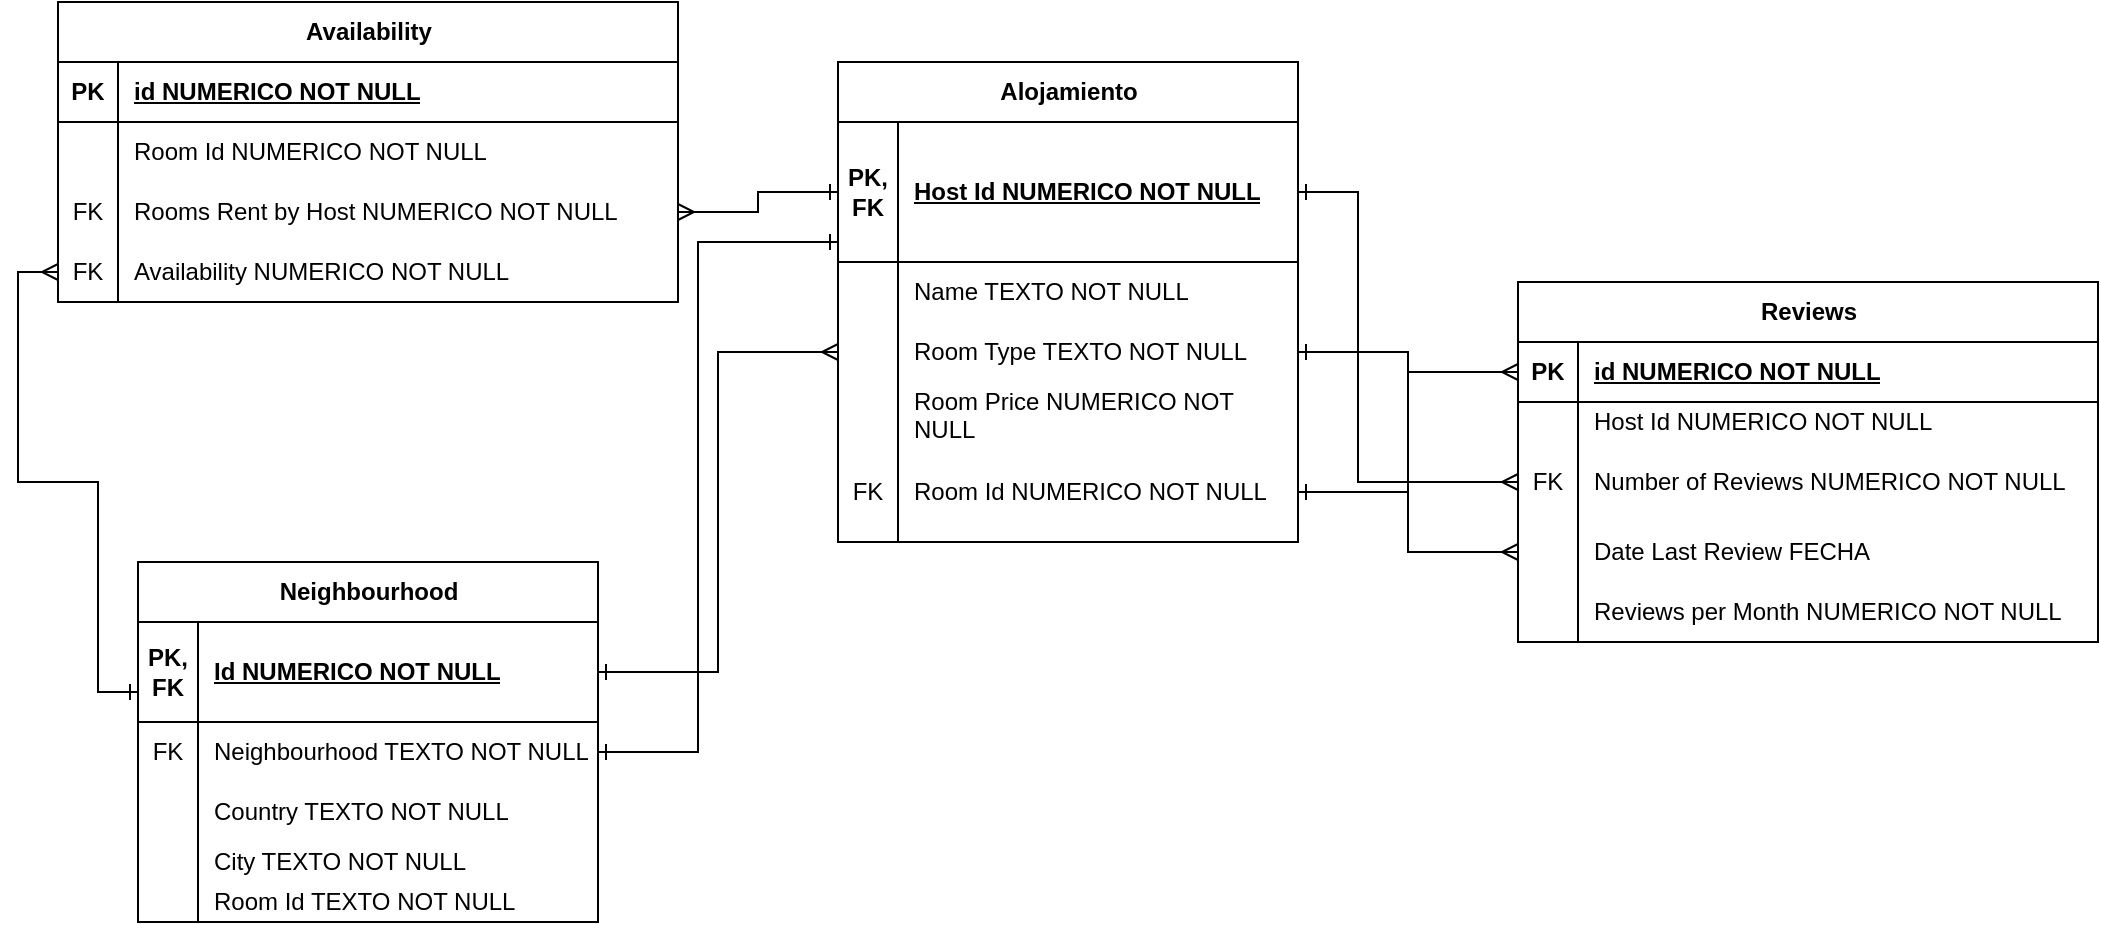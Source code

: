 <mxfile version="24.4.3" type="device">
  <diagram name="Página-1" id="Pfg14e_5i9SqNWLSQlbm">
    <mxGraphModel dx="1887" dy="618" grid="1" gridSize="10" guides="1" tooltips="1" connect="1" arrows="1" fold="1" page="1" pageScale="1" pageWidth="827" pageHeight="1169" math="0" shadow="0">
      <root>
        <mxCell id="0" />
        <mxCell id="1" parent="0" />
        <mxCell id="tpxu3_d-4u9rStp34vWs-1" value="&lt;font style=&quot;vertical-align: inherit;&quot;&gt;&lt;font style=&quot;vertical-align: inherit;&quot;&gt;Alojamiento&lt;/font&gt;&lt;/font&gt;" style="shape=table;startSize=30;container=1;collapsible=1;childLayout=tableLayout;fixedRows=1;rowLines=0;fontStyle=1;align=center;resizeLast=1;html=1;" parent="1" vertex="1">
          <mxGeometry x="150" y="70" width="230" height="240" as="geometry" />
        </mxCell>
        <mxCell id="tpxu3_d-4u9rStp34vWs-2" value="" style="shape=tableRow;horizontal=0;startSize=0;swimlaneHead=0;swimlaneBody=0;fillColor=none;collapsible=0;dropTarget=0;points=[[0,0.5],[1,0.5]];portConstraint=eastwest;top=0;left=0;right=0;bottom=1;" parent="tpxu3_d-4u9rStp34vWs-1" vertex="1">
          <mxGeometry y="30" width="230" height="70" as="geometry" />
        </mxCell>
        <mxCell id="tpxu3_d-4u9rStp34vWs-3" value="PK,&lt;div&gt;FK&lt;/div&gt;" style="shape=partialRectangle;connectable=0;fillColor=none;top=0;left=0;bottom=0;right=0;fontStyle=1;overflow=hidden;whiteSpace=wrap;html=1;" parent="tpxu3_d-4u9rStp34vWs-2" vertex="1">
          <mxGeometry width="30" height="70" as="geometry">
            <mxRectangle width="30" height="70" as="alternateBounds" />
          </mxGeometry>
        </mxCell>
        <mxCell id="tpxu3_d-4u9rStp34vWs-4" value="Host Id NUMERICO NOT NULL" style="shape=partialRectangle;connectable=0;fillColor=none;top=0;left=0;bottom=0;right=0;align=left;spacingLeft=6;fontStyle=5;overflow=hidden;whiteSpace=wrap;html=1;" parent="tpxu3_d-4u9rStp34vWs-2" vertex="1">
          <mxGeometry x="30" width="200" height="70" as="geometry">
            <mxRectangle width="200" height="70" as="alternateBounds" />
          </mxGeometry>
        </mxCell>
        <mxCell id="tpxu3_d-4u9rStp34vWs-5" value="" style="shape=tableRow;horizontal=0;startSize=0;swimlaneHead=0;swimlaneBody=0;fillColor=none;collapsible=0;dropTarget=0;points=[[0,0.5],[1,0.5]];portConstraint=eastwest;top=0;left=0;right=0;bottom=0;" parent="tpxu3_d-4u9rStp34vWs-1" vertex="1">
          <mxGeometry y="100" width="230" height="30" as="geometry" />
        </mxCell>
        <mxCell id="tpxu3_d-4u9rStp34vWs-6" value="" style="shape=partialRectangle;connectable=0;fillColor=none;top=0;left=0;bottom=0;right=0;editable=1;overflow=hidden;whiteSpace=wrap;html=1;" parent="tpxu3_d-4u9rStp34vWs-5" vertex="1">
          <mxGeometry width="30" height="30" as="geometry">
            <mxRectangle width="30" height="30" as="alternateBounds" />
          </mxGeometry>
        </mxCell>
        <mxCell id="tpxu3_d-4u9rStp34vWs-7" value="Name TEXTO NOT NULL" style="shape=partialRectangle;connectable=0;fillColor=none;top=0;left=0;bottom=0;right=0;align=left;spacingLeft=6;overflow=hidden;whiteSpace=wrap;html=1;" parent="tpxu3_d-4u9rStp34vWs-5" vertex="1">
          <mxGeometry x="30" width="200" height="30" as="geometry">
            <mxRectangle width="200" height="30" as="alternateBounds" />
          </mxGeometry>
        </mxCell>
        <mxCell id="tpxu3_d-4u9rStp34vWs-8" value="" style="shape=tableRow;horizontal=0;startSize=0;swimlaneHead=0;swimlaneBody=0;fillColor=none;collapsible=0;dropTarget=0;points=[[0,0.5],[1,0.5]];portConstraint=eastwest;top=0;left=0;right=0;bottom=0;" parent="tpxu3_d-4u9rStp34vWs-1" vertex="1">
          <mxGeometry y="130" width="230" height="30" as="geometry" />
        </mxCell>
        <mxCell id="tpxu3_d-4u9rStp34vWs-9" value="" style="shape=partialRectangle;connectable=0;fillColor=none;top=0;left=0;bottom=0;right=0;editable=1;overflow=hidden;whiteSpace=wrap;html=1;" parent="tpxu3_d-4u9rStp34vWs-8" vertex="1">
          <mxGeometry width="30" height="30" as="geometry">
            <mxRectangle width="30" height="30" as="alternateBounds" />
          </mxGeometry>
        </mxCell>
        <mxCell id="tpxu3_d-4u9rStp34vWs-10" value="Room Type TEXTO NOT NULL" style="shape=partialRectangle;connectable=0;fillColor=none;top=0;left=0;bottom=0;right=0;align=left;spacingLeft=6;overflow=hidden;whiteSpace=wrap;html=1;" parent="tpxu3_d-4u9rStp34vWs-8" vertex="1">
          <mxGeometry x="30" width="200" height="30" as="geometry">
            <mxRectangle width="200" height="30" as="alternateBounds" />
          </mxGeometry>
        </mxCell>
        <mxCell id="w9jXlhrZinVr8vxiofcG-84" value="" style="shape=tableRow;horizontal=0;startSize=0;swimlaneHead=0;swimlaneBody=0;fillColor=none;collapsible=0;dropTarget=0;points=[[0,0.5],[1,0.5]];portConstraint=eastwest;top=0;left=0;right=0;bottom=0;" parent="tpxu3_d-4u9rStp34vWs-1" vertex="1">
          <mxGeometry y="160" width="230" height="30" as="geometry" />
        </mxCell>
        <mxCell id="w9jXlhrZinVr8vxiofcG-85" value="" style="shape=partialRectangle;connectable=0;fillColor=none;top=0;left=0;bottom=0;right=0;editable=1;overflow=hidden;whiteSpace=wrap;html=1;" parent="w9jXlhrZinVr8vxiofcG-84" vertex="1">
          <mxGeometry width="30" height="30" as="geometry">
            <mxRectangle width="30" height="30" as="alternateBounds" />
          </mxGeometry>
        </mxCell>
        <mxCell id="w9jXlhrZinVr8vxiofcG-86" value="Room Price NUMERICO NOT NULL" style="shape=partialRectangle;connectable=0;fillColor=none;top=0;left=0;bottom=0;right=0;align=left;spacingLeft=6;overflow=hidden;whiteSpace=wrap;html=1;" parent="w9jXlhrZinVr8vxiofcG-84" vertex="1">
          <mxGeometry x="30" width="200" height="30" as="geometry">
            <mxRectangle width="200" height="30" as="alternateBounds" />
          </mxGeometry>
        </mxCell>
        <mxCell id="FgBiUnSu4v8NFGsY8KKd-1" value="" style="shape=tableRow;horizontal=0;startSize=0;swimlaneHead=0;swimlaneBody=0;fillColor=none;collapsible=0;dropTarget=0;points=[[0,0.5],[1,0.5]];portConstraint=eastwest;top=0;left=0;right=0;bottom=0;" vertex="1" parent="tpxu3_d-4u9rStp34vWs-1">
          <mxGeometry y="190" width="230" height="50" as="geometry" />
        </mxCell>
        <mxCell id="FgBiUnSu4v8NFGsY8KKd-2" value="FK" style="shape=partialRectangle;connectable=0;fillColor=none;top=0;left=0;bottom=0;right=0;editable=1;overflow=hidden;whiteSpace=wrap;html=1;" vertex="1" parent="FgBiUnSu4v8NFGsY8KKd-1">
          <mxGeometry width="30" height="50" as="geometry">
            <mxRectangle width="30" height="50" as="alternateBounds" />
          </mxGeometry>
        </mxCell>
        <mxCell id="FgBiUnSu4v8NFGsY8KKd-3" value="Room Id NUMERICO NOT NULL" style="shape=partialRectangle;connectable=0;fillColor=none;top=0;left=0;bottom=0;right=0;align=left;spacingLeft=6;overflow=hidden;whiteSpace=wrap;html=1;" vertex="1" parent="FgBiUnSu4v8NFGsY8KKd-1">
          <mxGeometry x="30" width="200" height="50" as="geometry">
            <mxRectangle width="200" height="50" as="alternateBounds" />
          </mxGeometry>
        </mxCell>
        <mxCell id="w9jXlhrZinVr8vxiofcG-1" value="Reviews" style="shape=table;startSize=30;container=1;collapsible=1;childLayout=tableLayout;fixedRows=1;rowLines=0;fontStyle=1;align=center;resizeLast=1;html=1;" parent="1" vertex="1">
          <mxGeometry x="490" y="180" width="290" height="180" as="geometry" />
        </mxCell>
        <mxCell id="w9jXlhrZinVr8vxiofcG-2" value="" style="shape=tableRow;horizontal=0;startSize=0;swimlaneHead=0;swimlaneBody=0;fillColor=none;collapsible=0;dropTarget=0;points=[[0,0.5],[1,0.5]];portConstraint=eastwest;top=0;left=0;right=0;bottom=1;" parent="w9jXlhrZinVr8vxiofcG-1" vertex="1">
          <mxGeometry y="30" width="290" height="30" as="geometry" />
        </mxCell>
        <mxCell id="w9jXlhrZinVr8vxiofcG-3" value="PK" style="shape=partialRectangle;connectable=0;fillColor=none;top=0;left=0;bottom=0;right=0;fontStyle=1;overflow=hidden;whiteSpace=wrap;html=1;" parent="w9jXlhrZinVr8vxiofcG-2" vertex="1">
          <mxGeometry width="30" height="30" as="geometry">
            <mxRectangle width="30" height="30" as="alternateBounds" />
          </mxGeometry>
        </mxCell>
        <mxCell id="w9jXlhrZinVr8vxiofcG-4" value="id NUMERICO NOT NULL" style="shape=partialRectangle;connectable=0;fillColor=none;top=0;left=0;bottom=0;right=0;align=left;spacingLeft=6;fontStyle=5;overflow=hidden;whiteSpace=wrap;html=1;" parent="w9jXlhrZinVr8vxiofcG-2" vertex="1">
          <mxGeometry x="30" width="260" height="30" as="geometry">
            <mxRectangle width="260" height="30" as="alternateBounds" />
          </mxGeometry>
        </mxCell>
        <mxCell id="w9jXlhrZinVr8vxiofcG-5" value="" style="shape=tableRow;horizontal=0;startSize=0;swimlaneHead=0;swimlaneBody=0;fillColor=none;collapsible=0;dropTarget=0;points=[[0,0.5],[1,0.5]];portConstraint=eastwest;top=0;left=0;right=0;bottom=0;" parent="w9jXlhrZinVr8vxiofcG-1" vertex="1">
          <mxGeometry y="60" width="290" height="20" as="geometry" />
        </mxCell>
        <mxCell id="w9jXlhrZinVr8vxiofcG-6" value="" style="shape=partialRectangle;connectable=0;fillColor=none;top=0;left=0;bottom=0;right=0;editable=1;overflow=hidden;whiteSpace=wrap;html=1;" parent="w9jXlhrZinVr8vxiofcG-5" vertex="1">
          <mxGeometry width="30" height="20" as="geometry">
            <mxRectangle width="30" height="20" as="alternateBounds" />
          </mxGeometry>
        </mxCell>
        <mxCell id="w9jXlhrZinVr8vxiofcG-7" value="Host Id NUMERICO NOT NULL" style="shape=partialRectangle;connectable=0;fillColor=none;top=0;left=0;bottom=0;right=0;align=left;spacingLeft=6;overflow=hidden;whiteSpace=wrap;html=1;" parent="w9jXlhrZinVr8vxiofcG-5" vertex="1">
          <mxGeometry x="30" width="260" height="20" as="geometry">
            <mxRectangle width="260" height="20" as="alternateBounds" />
          </mxGeometry>
        </mxCell>
        <mxCell id="w9jXlhrZinVr8vxiofcG-8" value="" style="shape=tableRow;horizontal=0;startSize=0;swimlaneHead=0;swimlaneBody=0;fillColor=none;collapsible=0;dropTarget=0;points=[[0,0.5],[1,0.5]];portConstraint=eastwest;top=0;left=0;right=0;bottom=0;" parent="w9jXlhrZinVr8vxiofcG-1" vertex="1">
          <mxGeometry y="80" width="290" height="40" as="geometry" />
        </mxCell>
        <mxCell id="w9jXlhrZinVr8vxiofcG-9" value="FK" style="shape=partialRectangle;connectable=0;fillColor=none;top=0;left=0;bottom=0;right=0;editable=1;overflow=hidden;whiteSpace=wrap;html=1;" parent="w9jXlhrZinVr8vxiofcG-8" vertex="1">
          <mxGeometry width="30" height="40" as="geometry">
            <mxRectangle width="30" height="40" as="alternateBounds" />
          </mxGeometry>
        </mxCell>
        <mxCell id="w9jXlhrZinVr8vxiofcG-10" value="Number of Reviews NUMERICO NOT NULL" style="shape=partialRectangle;connectable=0;fillColor=none;top=0;left=0;bottom=0;right=0;align=left;spacingLeft=6;overflow=hidden;whiteSpace=wrap;html=1;" parent="w9jXlhrZinVr8vxiofcG-8" vertex="1">
          <mxGeometry x="30" width="260" height="40" as="geometry">
            <mxRectangle width="260" height="40" as="alternateBounds" />
          </mxGeometry>
        </mxCell>
        <mxCell id="w9jXlhrZinVr8vxiofcG-14" value="" style="shape=tableRow;horizontal=0;startSize=0;swimlaneHead=0;swimlaneBody=0;fillColor=none;collapsible=0;dropTarget=0;points=[[0,0.5],[1,0.5]];portConstraint=eastwest;top=0;left=0;right=0;bottom=0;" parent="w9jXlhrZinVr8vxiofcG-1" vertex="1">
          <mxGeometry y="120" width="290" height="30" as="geometry" />
        </mxCell>
        <mxCell id="w9jXlhrZinVr8vxiofcG-15" value="" style="shape=partialRectangle;connectable=0;fillColor=none;top=0;left=0;bottom=0;right=0;editable=1;overflow=hidden;whiteSpace=wrap;html=1;" parent="w9jXlhrZinVr8vxiofcG-14" vertex="1">
          <mxGeometry width="30" height="30" as="geometry">
            <mxRectangle width="30" height="30" as="alternateBounds" />
          </mxGeometry>
        </mxCell>
        <mxCell id="w9jXlhrZinVr8vxiofcG-16" value="Date Last Review FECHA&amp;nbsp;" style="shape=partialRectangle;connectable=0;fillColor=none;top=0;left=0;bottom=0;right=0;align=left;spacingLeft=6;overflow=hidden;whiteSpace=wrap;html=1;" parent="w9jXlhrZinVr8vxiofcG-14" vertex="1">
          <mxGeometry x="30" width="260" height="30" as="geometry">
            <mxRectangle width="260" height="30" as="alternateBounds" />
          </mxGeometry>
        </mxCell>
        <mxCell id="w9jXlhrZinVr8vxiofcG-43" value="" style="shape=tableRow;horizontal=0;startSize=0;swimlaneHead=0;swimlaneBody=0;fillColor=none;collapsible=0;dropTarget=0;points=[[0,0.5],[1,0.5]];portConstraint=eastwest;top=0;left=0;right=0;bottom=0;" parent="w9jXlhrZinVr8vxiofcG-1" vertex="1">
          <mxGeometry y="150" width="290" height="30" as="geometry" />
        </mxCell>
        <mxCell id="w9jXlhrZinVr8vxiofcG-44" value="" style="shape=partialRectangle;connectable=0;fillColor=none;top=0;left=0;bottom=0;right=0;editable=1;overflow=hidden;whiteSpace=wrap;html=1;" parent="w9jXlhrZinVr8vxiofcG-43" vertex="1">
          <mxGeometry width="30" height="30" as="geometry">
            <mxRectangle width="30" height="30" as="alternateBounds" />
          </mxGeometry>
        </mxCell>
        <mxCell id="w9jXlhrZinVr8vxiofcG-45" value="Reviews per Month NUMERICO NOT NULL" style="shape=partialRectangle;connectable=0;fillColor=none;top=0;left=0;bottom=0;right=0;align=left;spacingLeft=6;overflow=hidden;whiteSpace=wrap;html=1;" parent="w9jXlhrZinVr8vxiofcG-43" vertex="1">
          <mxGeometry x="30" width="260" height="30" as="geometry">
            <mxRectangle width="260" height="30" as="alternateBounds" />
          </mxGeometry>
        </mxCell>
        <mxCell id="w9jXlhrZinVr8vxiofcG-110" value="Availability" style="shape=table;startSize=30;container=1;collapsible=1;childLayout=tableLayout;fixedRows=1;rowLines=0;fontStyle=1;align=center;resizeLast=1;html=1;" parent="1" vertex="1">
          <mxGeometry x="-240" y="40" width="310" height="150" as="geometry" />
        </mxCell>
        <mxCell id="w9jXlhrZinVr8vxiofcG-111" value="" style="shape=tableRow;horizontal=0;startSize=0;swimlaneHead=0;swimlaneBody=0;fillColor=none;collapsible=0;dropTarget=0;points=[[0,0.5],[1,0.5]];portConstraint=eastwest;top=0;left=0;right=0;bottom=1;" parent="w9jXlhrZinVr8vxiofcG-110" vertex="1">
          <mxGeometry y="30" width="310" height="30" as="geometry" />
        </mxCell>
        <mxCell id="w9jXlhrZinVr8vxiofcG-112" value="PK" style="shape=partialRectangle;connectable=0;fillColor=none;top=0;left=0;bottom=0;right=0;fontStyle=1;overflow=hidden;whiteSpace=wrap;html=1;" parent="w9jXlhrZinVr8vxiofcG-111" vertex="1">
          <mxGeometry width="30" height="30" as="geometry">
            <mxRectangle width="30" height="30" as="alternateBounds" />
          </mxGeometry>
        </mxCell>
        <mxCell id="w9jXlhrZinVr8vxiofcG-113" value="id NUMERICO NOT NULL" style="shape=partialRectangle;connectable=0;fillColor=none;top=0;left=0;bottom=0;right=0;align=left;spacingLeft=6;fontStyle=5;overflow=hidden;whiteSpace=wrap;html=1;" parent="w9jXlhrZinVr8vxiofcG-111" vertex="1">
          <mxGeometry x="30" width="280" height="30" as="geometry">
            <mxRectangle width="280" height="30" as="alternateBounds" />
          </mxGeometry>
        </mxCell>
        <mxCell id="w9jXlhrZinVr8vxiofcG-114" value="" style="shape=tableRow;horizontal=0;startSize=0;swimlaneHead=0;swimlaneBody=0;fillColor=none;collapsible=0;dropTarget=0;points=[[0,0.5],[1,0.5]];portConstraint=eastwest;top=0;left=0;right=0;bottom=0;" parent="w9jXlhrZinVr8vxiofcG-110" vertex="1">
          <mxGeometry y="60" width="310" height="30" as="geometry" />
        </mxCell>
        <mxCell id="w9jXlhrZinVr8vxiofcG-115" value="" style="shape=partialRectangle;connectable=0;fillColor=none;top=0;left=0;bottom=0;right=0;editable=1;overflow=hidden;whiteSpace=wrap;html=1;" parent="w9jXlhrZinVr8vxiofcG-114" vertex="1">
          <mxGeometry width="30" height="30" as="geometry">
            <mxRectangle width="30" height="30" as="alternateBounds" />
          </mxGeometry>
        </mxCell>
        <mxCell id="w9jXlhrZinVr8vxiofcG-116" value="Room Id NUMERICO NOT NULL" style="shape=partialRectangle;connectable=0;fillColor=none;top=0;left=0;bottom=0;right=0;align=left;spacingLeft=6;overflow=hidden;whiteSpace=wrap;html=1;" parent="w9jXlhrZinVr8vxiofcG-114" vertex="1">
          <mxGeometry x="30" width="280" height="30" as="geometry">
            <mxRectangle width="280" height="30" as="alternateBounds" />
          </mxGeometry>
        </mxCell>
        <mxCell id="w9jXlhrZinVr8vxiofcG-117" value="" style="shape=tableRow;horizontal=0;startSize=0;swimlaneHead=0;swimlaneBody=0;fillColor=none;collapsible=0;dropTarget=0;points=[[0,0.5],[1,0.5]];portConstraint=eastwest;top=0;left=0;right=0;bottom=0;" parent="w9jXlhrZinVr8vxiofcG-110" vertex="1">
          <mxGeometry y="90" width="310" height="30" as="geometry" />
        </mxCell>
        <mxCell id="w9jXlhrZinVr8vxiofcG-118" value="FK" style="shape=partialRectangle;connectable=0;fillColor=none;top=0;left=0;bottom=0;right=0;editable=1;overflow=hidden;whiteSpace=wrap;html=1;" parent="w9jXlhrZinVr8vxiofcG-117" vertex="1">
          <mxGeometry width="30" height="30" as="geometry">
            <mxRectangle width="30" height="30" as="alternateBounds" />
          </mxGeometry>
        </mxCell>
        <mxCell id="w9jXlhrZinVr8vxiofcG-119" value="Rooms Rent by Host NUMERICO NOT NULL" style="shape=partialRectangle;connectable=0;fillColor=none;top=0;left=0;bottom=0;right=0;align=left;spacingLeft=6;overflow=hidden;whiteSpace=wrap;html=1;" parent="w9jXlhrZinVr8vxiofcG-117" vertex="1">
          <mxGeometry x="30" width="280" height="30" as="geometry">
            <mxRectangle width="280" height="30" as="alternateBounds" />
          </mxGeometry>
        </mxCell>
        <mxCell id="FgBiUnSu4v8NFGsY8KKd-24" value="" style="shape=tableRow;horizontal=0;startSize=0;swimlaneHead=0;swimlaneBody=0;fillColor=none;collapsible=0;dropTarget=0;points=[[0,0.5],[1,0.5]];portConstraint=eastwest;top=0;left=0;right=0;bottom=0;" vertex="1" parent="w9jXlhrZinVr8vxiofcG-110">
          <mxGeometry y="120" width="310" height="30" as="geometry" />
        </mxCell>
        <mxCell id="FgBiUnSu4v8NFGsY8KKd-25" value="FK" style="shape=partialRectangle;connectable=0;fillColor=none;top=0;left=0;bottom=0;right=0;editable=1;overflow=hidden;whiteSpace=wrap;html=1;" vertex="1" parent="FgBiUnSu4v8NFGsY8KKd-24">
          <mxGeometry width="30" height="30" as="geometry">
            <mxRectangle width="30" height="30" as="alternateBounds" />
          </mxGeometry>
        </mxCell>
        <mxCell id="FgBiUnSu4v8NFGsY8KKd-26" value="Availability NUMERICO NOT NULL" style="shape=partialRectangle;connectable=0;fillColor=none;top=0;left=0;bottom=0;right=0;align=left;spacingLeft=6;overflow=hidden;whiteSpace=wrap;html=1;" vertex="1" parent="FgBiUnSu4v8NFGsY8KKd-24">
          <mxGeometry x="30" width="280" height="30" as="geometry">
            <mxRectangle width="280" height="30" as="alternateBounds" />
          </mxGeometry>
        </mxCell>
        <mxCell id="w9jXlhrZinVr8vxiofcG-146" value="Neighbourhood" style="shape=table;startSize=30;container=1;collapsible=1;childLayout=tableLayout;fixedRows=1;rowLines=0;fontStyle=1;align=center;resizeLast=1;html=1;" parent="1" vertex="1">
          <mxGeometry x="-200" y="320" width="230" height="180" as="geometry" />
        </mxCell>
        <mxCell id="w9jXlhrZinVr8vxiofcG-147" value="" style="shape=tableRow;horizontal=0;startSize=0;swimlaneHead=0;swimlaneBody=0;fillColor=none;collapsible=0;dropTarget=0;points=[[0,0.5],[1,0.5]];portConstraint=eastwest;top=0;left=0;right=0;bottom=1;" parent="w9jXlhrZinVr8vxiofcG-146" vertex="1">
          <mxGeometry y="30" width="230" height="50" as="geometry" />
        </mxCell>
        <mxCell id="w9jXlhrZinVr8vxiofcG-148" value="PK, FK" style="shape=partialRectangle;connectable=0;fillColor=none;top=0;left=0;bottom=0;right=0;fontStyle=1;overflow=hidden;whiteSpace=wrap;html=1;" parent="w9jXlhrZinVr8vxiofcG-147" vertex="1">
          <mxGeometry width="30" height="50" as="geometry">
            <mxRectangle width="30" height="50" as="alternateBounds" />
          </mxGeometry>
        </mxCell>
        <mxCell id="w9jXlhrZinVr8vxiofcG-149" value="Id NUMERICO NOT NULL" style="shape=partialRectangle;connectable=0;fillColor=none;top=0;left=0;bottom=0;right=0;align=left;spacingLeft=6;fontStyle=5;overflow=hidden;whiteSpace=wrap;html=1;" parent="w9jXlhrZinVr8vxiofcG-147" vertex="1">
          <mxGeometry x="30" width="200" height="50" as="geometry">
            <mxRectangle width="200" height="50" as="alternateBounds" />
          </mxGeometry>
        </mxCell>
        <mxCell id="w9jXlhrZinVr8vxiofcG-159" value="" style="shape=tableRow;horizontal=0;startSize=0;swimlaneHead=0;swimlaneBody=0;fillColor=none;collapsible=0;dropTarget=0;points=[[0,0.5],[1,0.5]];portConstraint=eastwest;top=0;left=0;right=0;bottom=0;" parent="w9jXlhrZinVr8vxiofcG-146" vertex="1">
          <mxGeometry y="80" width="230" height="30" as="geometry" />
        </mxCell>
        <mxCell id="w9jXlhrZinVr8vxiofcG-160" value="FK" style="shape=partialRectangle;connectable=0;fillColor=none;top=0;left=0;bottom=0;right=0;editable=1;overflow=hidden;whiteSpace=wrap;html=1;" parent="w9jXlhrZinVr8vxiofcG-159" vertex="1">
          <mxGeometry width="30" height="30" as="geometry">
            <mxRectangle width="30" height="30" as="alternateBounds" />
          </mxGeometry>
        </mxCell>
        <mxCell id="w9jXlhrZinVr8vxiofcG-161" value="Neighbourhood TEXTO NOT NULL" style="shape=partialRectangle;connectable=0;fillColor=none;top=0;left=0;bottom=0;right=0;align=left;spacingLeft=6;overflow=hidden;whiteSpace=wrap;html=1;" parent="w9jXlhrZinVr8vxiofcG-159" vertex="1">
          <mxGeometry x="30" width="200" height="30" as="geometry">
            <mxRectangle width="200" height="30" as="alternateBounds" />
          </mxGeometry>
        </mxCell>
        <mxCell id="w9jXlhrZinVr8vxiofcG-162" value="" style="shape=tableRow;horizontal=0;startSize=0;swimlaneHead=0;swimlaneBody=0;fillColor=none;collapsible=0;dropTarget=0;points=[[0,0.5],[1,0.5]];portConstraint=eastwest;top=0;left=0;right=0;bottom=0;" parent="w9jXlhrZinVr8vxiofcG-146" vertex="1">
          <mxGeometry y="110" width="230" height="30" as="geometry" />
        </mxCell>
        <mxCell id="w9jXlhrZinVr8vxiofcG-163" value="" style="shape=partialRectangle;connectable=0;fillColor=none;top=0;left=0;bottom=0;right=0;editable=1;overflow=hidden;whiteSpace=wrap;html=1;" parent="w9jXlhrZinVr8vxiofcG-162" vertex="1">
          <mxGeometry width="30" height="30" as="geometry">
            <mxRectangle width="30" height="30" as="alternateBounds" />
          </mxGeometry>
        </mxCell>
        <mxCell id="w9jXlhrZinVr8vxiofcG-164" value="Country TEXTO NOT NULL" style="shape=partialRectangle;connectable=0;fillColor=none;top=0;left=0;bottom=0;right=0;align=left;spacingLeft=6;overflow=hidden;whiteSpace=wrap;html=1;" parent="w9jXlhrZinVr8vxiofcG-162" vertex="1">
          <mxGeometry x="30" width="200" height="30" as="geometry">
            <mxRectangle width="200" height="30" as="alternateBounds" />
          </mxGeometry>
        </mxCell>
        <mxCell id="FgBiUnSu4v8NFGsY8KKd-17" value="" style="shape=tableRow;horizontal=0;startSize=0;swimlaneHead=0;swimlaneBody=0;fillColor=none;collapsible=0;dropTarget=0;points=[[0,0.5],[1,0.5]];portConstraint=eastwest;top=0;left=0;right=0;bottom=0;" vertex="1" parent="w9jXlhrZinVr8vxiofcG-146">
          <mxGeometry y="140" width="230" height="20" as="geometry" />
        </mxCell>
        <mxCell id="FgBiUnSu4v8NFGsY8KKd-18" value="" style="shape=partialRectangle;connectable=0;fillColor=none;top=0;left=0;bottom=0;right=0;editable=1;overflow=hidden;whiteSpace=wrap;html=1;" vertex="1" parent="FgBiUnSu4v8NFGsY8KKd-17">
          <mxGeometry width="30" height="20" as="geometry">
            <mxRectangle width="30" height="20" as="alternateBounds" />
          </mxGeometry>
        </mxCell>
        <mxCell id="FgBiUnSu4v8NFGsY8KKd-19" value="City TEXTO NOT NULL" style="shape=partialRectangle;connectable=0;fillColor=none;top=0;left=0;bottom=0;right=0;align=left;spacingLeft=6;overflow=hidden;whiteSpace=wrap;html=1;" vertex="1" parent="FgBiUnSu4v8NFGsY8KKd-17">
          <mxGeometry x="30" width="200" height="20" as="geometry">
            <mxRectangle width="200" height="20" as="alternateBounds" />
          </mxGeometry>
        </mxCell>
        <mxCell id="w9jXlhrZinVr8vxiofcG-168" value="" style="shape=tableRow;horizontal=0;startSize=0;swimlaneHead=0;swimlaneBody=0;fillColor=none;collapsible=0;dropTarget=0;points=[[0,0.5],[1,0.5]];portConstraint=eastwest;top=0;left=0;right=0;bottom=0;" parent="w9jXlhrZinVr8vxiofcG-146" vertex="1">
          <mxGeometry y="160" width="230" height="20" as="geometry" />
        </mxCell>
        <mxCell id="w9jXlhrZinVr8vxiofcG-169" value="" style="shape=partialRectangle;connectable=0;fillColor=none;top=0;left=0;bottom=0;right=0;editable=1;overflow=hidden;whiteSpace=wrap;html=1;" parent="w9jXlhrZinVr8vxiofcG-168" vertex="1">
          <mxGeometry width="30" height="20" as="geometry">
            <mxRectangle width="30" height="20" as="alternateBounds" />
          </mxGeometry>
        </mxCell>
        <mxCell id="w9jXlhrZinVr8vxiofcG-170" value="Room Id TEXTO NOT NULL" style="shape=partialRectangle;connectable=0;fillColor=none;top=0;left=0;bottom=0;right=0;align=left;spacingLeft=6;overflow=hidden;whiteSpace=wrap;html=1;" parent="w9jXlhrZinVr8vxiofcG-168" vertex="1">
          <mxGeometry x="30" width="200" height="20" as="geometry">
            <mxRectangle width="200" height="20" as="alternateBounds" />
          </mxGeometry>
        </mxCell>
        <mxCell id="FgBiUnSu4v8NFGsY8KKd-22" style="edgeStyle=orthogonalEdgeStyle;rounded=0;orthogonalLoop=1;jettySize=auto;html=1;endArrow=ERmany;endFill=0;startArrow=ERone;startFill=0;" edge="1" parent="1" source="tpxu3_d-4u9rStp34vWs-2" target="w9jXlhrZinVr8vxiofcG-117">
          <mxGeometry relative="1" as="geometry" />
        </mxCell>
        <mxCell id="FgBiUnSu4v8NFGsY8KKd-27" style="edgeStyle=orthogonalEdgeStyle;rounded=0;orthogonalLoop=1;jettySize=auto;html=1;startArrow=ERmany;startFill=0;endArrow=ERone;endFill=0;" edge="1" parent="1" source="w9jXlhrZinVr8vxiofcG-2" target="FgBiUnSu4v8NFGsY8KKd-1">
          <mxGeometry relative="1" as="geometry" />
        </mxCell>
        <mxCell id="FgBiUnSu4v8NFGsY8KKd-28" style="edgeStyle=orthogonalEdgeStyle;rounded=0;orthogonalLoop=1;jettySize=auto;html=1;startArrow=ERone;startFill=0;endArrow=ERmany;endFill=0;" edge="1" parent="1" source="tpxu3_d-4u9rStp34vWs-2" target="w9jXlhrZinVr8vxiofcG-8">
          <mxGeometry relative="1" as="geometry">
            <Array as="points">
              <mxPoint x="410" y="135" />
              <mxPoint x="410" y="280" />
            </Array>
          </mxGeometry>
        </mxCell>
        <mxCell id="FgBiUnSu4v8NFGsY8KKd-29" style="edgeStyle=orthogonalEdgeStyle;rounded=0;orthogonalLoop=1;jettySize=auto;html=1;startArrow=ERone;startFill=0;endArrow=ERmany;endFill=0;" edge="1" parent="1" source="w9jXlhrZinVr8vxiofcG-147" target="tpxu3_d-4u9rStp34vWs-8">
          <mxGeometry relative="1" as="geometry" />
        </mxCell>
        <mxCell id="FgBiUnSu4v8NFGsY8KKd-30" style="edgeStyle=orthogonalEdgeStyle;rounded=0;orthogonalLoop=1;jettySize=auto;html=1;exitX=1;exitY=0.5;exitDx=0;exitDy=0;startArrow=ERone;startFill=0;endArrow=ERone;endFill=0;" edge="1" parent="1" source="w9jXlhrZinVr8vxiofcG-159" target="tpxu3_d-4u9rStp34vWs-2">
          <mxGeometry relative="1" as="geometry">
            <Array as="points">
              <mxPoint x="80" y="415" />
              <mxPoint x="80" y="160" />
            </Array>
          </mxGeometry>
        </mxCell>
        <mxCell id="FgBiUnSu4v8NFGsY8KKd-31" style="edgeStyle=orthogonalEdgeStyle;rounded=0;orthogonalLoop=1;jettySize=auto;html=1;startArrow=ERone;startFill=0;endArrow=ERmany;endFill=0;" edge="1" parent="1" source="w9jXlhrZinVr8vxiofcG-147" target="FgBiUnSu4v8NFGsY8KKd-24">
          <mxGeometry relative="1" as="geometry">
            <mxPoint x="-200" y="385" as="sourcePoint" />
            <mxPoint x="-210" y="200" as="targetPoint" />
            <Array as="points">
              <mxPoint x="-220" y="385" />
              <mxPoint x="-220" y="280" />
              <mxPoint x="-260" y="280" />
              <mxPoint x="-260" y="175" />
            </Array>
          </mxGeometry>
        </mxCell>
        <mxCell id="FgBiUnSu4v8NFGsY8KKd-36" style="edgeStyle=orthogonalEdgeStyle;rounded=0;orthogonalLoop=1;jettySize=auto;html=1;exitX=1;exitY=0.5;exitDx=0;exitDy=0;startArrow=ERone;startFill=0;endArrow=ERmany;endFill=0;" edge="1" parent="1" source="tpxu3_d-4u9rStp34vWs-8" target="w9jXlhrZinVr8vxiofcG-14">
          <mxGeometry relative="1" as="geometry" />
        </mxCell>
      </root>
    </mxGraphModel>
  </diagram>
</mxfile>
